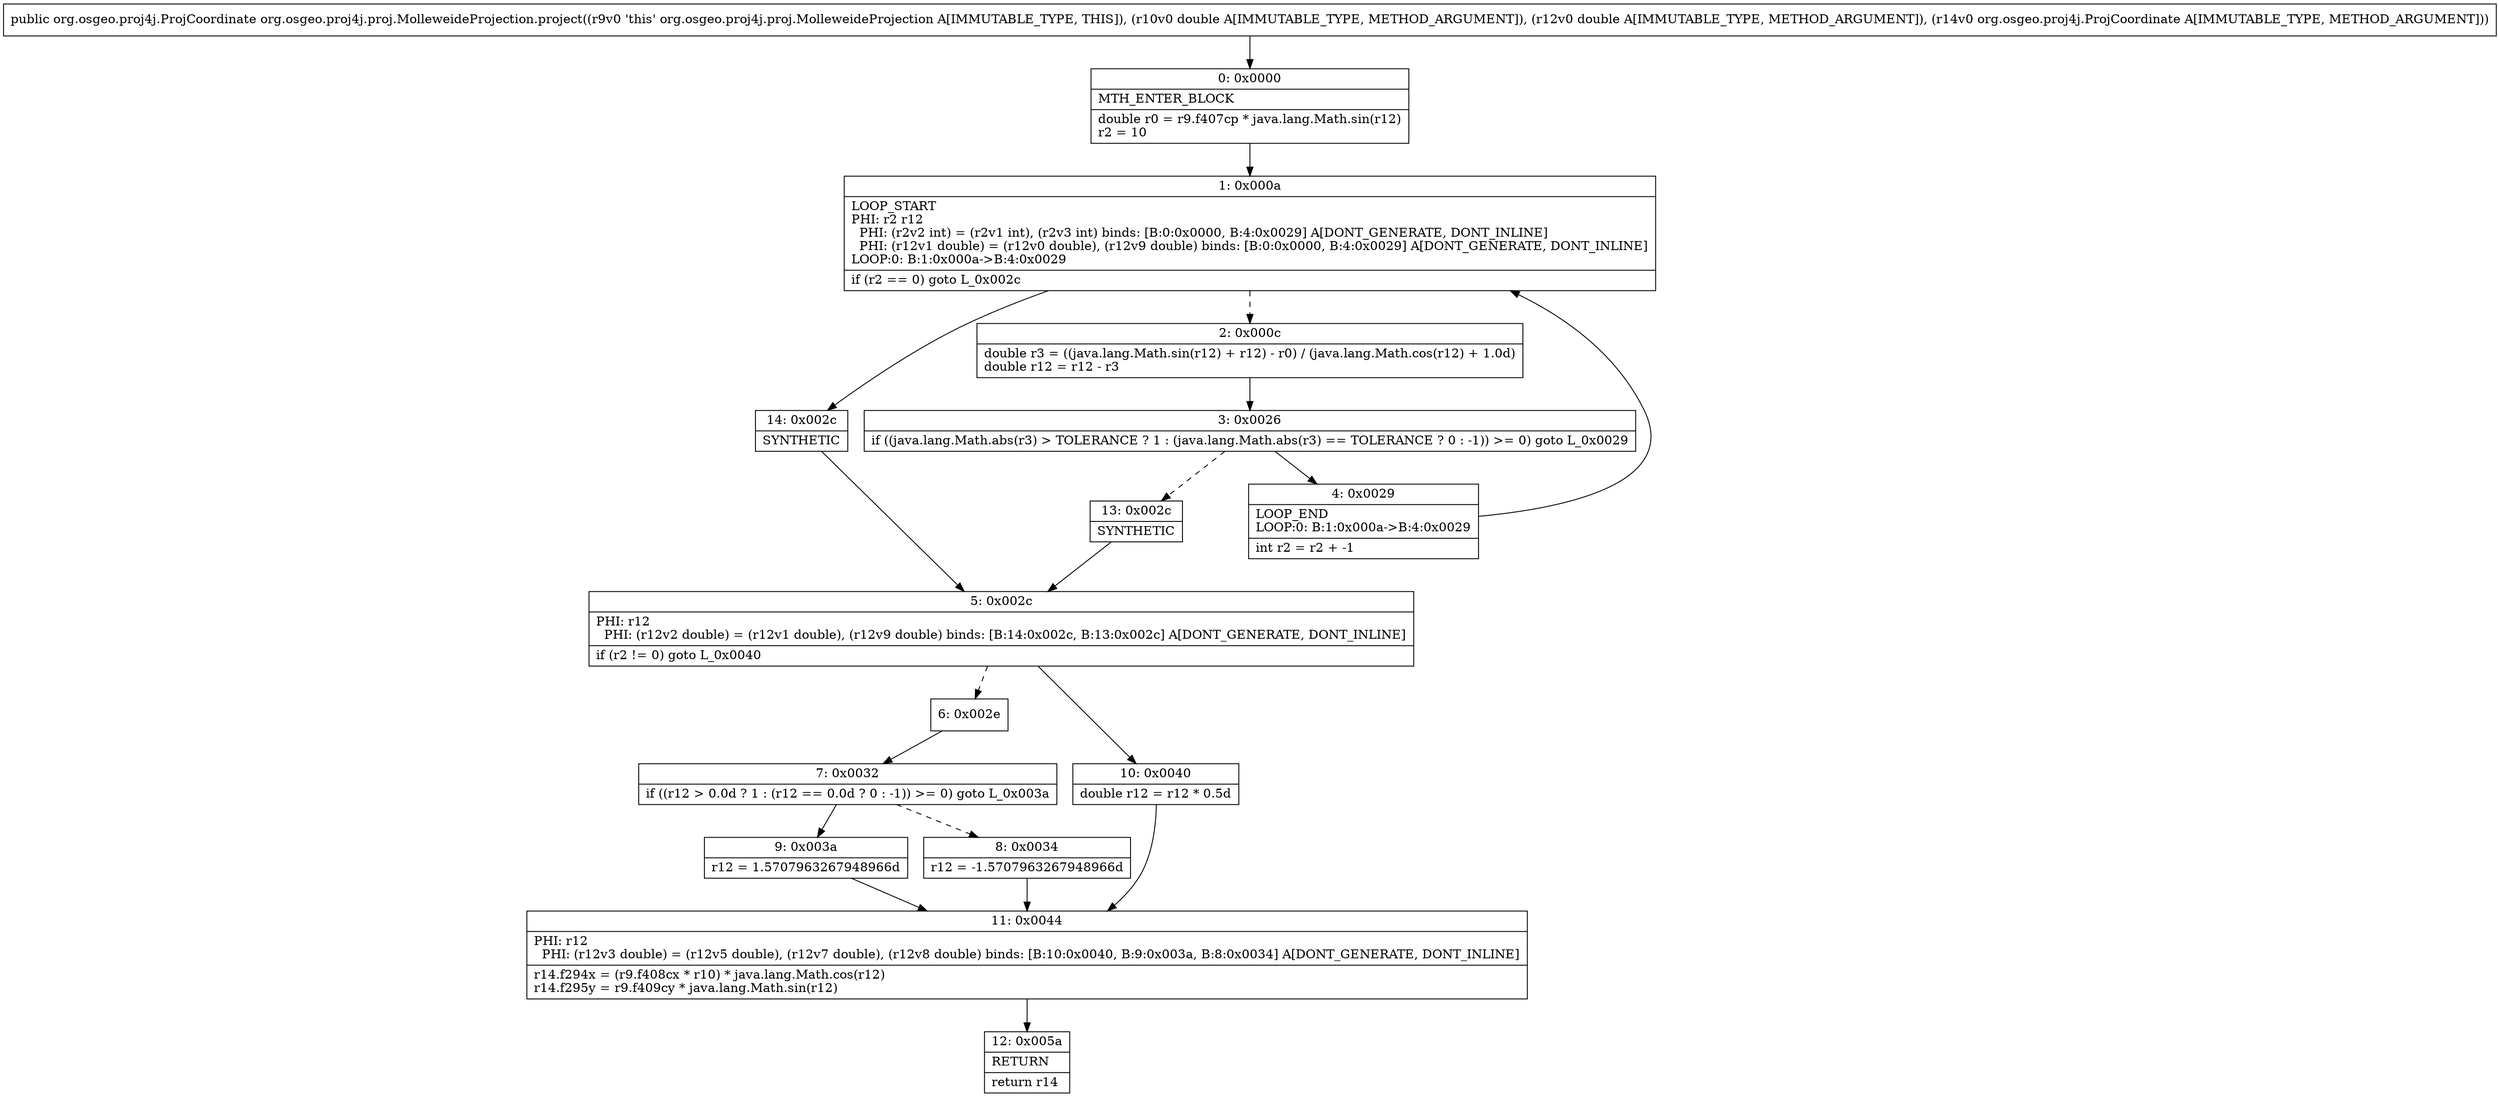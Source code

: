 digraph "CFG fororg.osgeo.proj4j.proj.MolleweideProjection.project(DDLorg\/osgeo\/proj4j\/ProjCoordinate;)Lorg\/osgeo\/proj4j\/ProjCoordinate;" {
Node_0 [shape=record,label="{0\:\ 0x0000|MTH_ENTER_BLOCK\l|double r0 = r9.f407cp * java.lang.Math.sin(r12)\lr2 = 10\l}"];
Node_1 [shape=record,label="{1\:\ 0x000a|LOOP_START\lPHI: r2 r12 \l  PHI: (r2v2 int) = (r2v1 int), (r2v3 int) binds: [B:0:0x0000, B:4:0x0029] A[DONT_GENERATE, DONT_INLINE]\l  PHI: (r12v1 double) = (r12v0 double), (r12v9 double) binds: [B:0:0x0000, B:4:0x0029] A[DONT_GENERATE, DONT_INLINE]\lLOOP:0: B:1:0x000a\-\>B:4:0x0029\l|if (r2 == 0) goto L_0x002c\l}"];
Node_2 [shape=record,label="{2\:\ 0x000c|double r3 = ((java.lang.Math.sin(r12) + r12) \- r0) \/ (java.lang.Math.cos(r12) + 1.0d)\ldouble r12 = r12 \- r3\l}"];
Node_3 [shape=record,label="{3\:\ 0x0026|if ((java.lang.Math.abs(r3) \> TOLERANCE ? 1 : (java.lang.Math.abs(r3) == TOLERANCE ? 0 : \-1)) \>= 0) goto L_0x0029\l}"];
Node_4 [shape=record,label="{4\:\ 0x0029|LOOP_END\lLOOP:0: B:1:0x000a\-\>B:4:0x0029\l|int r2 = r2 + \-1\l}"];
Node_5 [shape=record,label="{5\:\ 0x002c|PHI: r12 \l  PHI: (r12v2 double) = (r12v1 double), (r12v9 double) binds: [B:14:0x002c, B:13:0x002c] A[DONT_GENERATE, DONT_INLINE]\l|if (r2 != 0) goto L_0x0040\l}"];
Node_6 [shape=record,label="{6\:\ 0x002e}"];
Node_7 [shape=record,label="{7\:\ 0x0032|if ((r12 \> 0.0d ? 1 : (r12 == 0.0d ? 0 : \-1)) \>= 0) goto L_0x003a\l}"];
Node_8 [shape=record,label="{8\:\ 0x0034|r12 = \-1.5707963267948966d\l}"];
Node_9 [shape=record,label="{9\:\ 0x003a|r12 = 1.5707963267948966d\l}"];
Node_10 [shape=record,label="{10\:\ 0x0040|double r12 = r12 * 0.5d\l}"];
Node_11 [shape=record,label="{11\:\ 0x0044|PHI: r12 \l  PHI: (r12v3 double) = (r12v5 double), (r12v7 double), (r12v8 double) binds: [B:10:0x0040, B:9:0x003a, B:8:0x0034] A[DONT_GENERATE, DONT_INLINE]\l|r14.f294x = (r9.f408cx * r10) * java.lang.Math.cos(r12)\lr14.f295y = r9.f409cy * java.lang.Math.sin(r12)\l}"];
Node_12 [shape=record,label="{12\:\ 0x005a|RETURN\l|return r14\l}"];
Node_13 [shape=record,label="{13\:\ 0x002c|SYNTHETIC\l}"];
Node_14 [shape=record,label="{14\:\ 0x002c|SYNTHETIC\l}"];
MethodNode[shape=record,label="{public org.osgeo.proj4j.ProjCoordinate org.osgeo.proj4j.proj.MolleweideProjection.project((r9v0 'this' org.osgeo.proj4j.proj.MolleweideProjection A[IMMUTABLE_TYPE, THIS]), (r10v0 double A[IMMUTABLE_TYPE, METHOD_ARGUMENT]), (r12v0 double A[IMMUTABLE_TYPE, METHOD_ARGUMENT]), (r14v0 org.osgeo.proj4j.ProjCoordinate A[IMMUTABLE_TYPE, METHOD_ARGUMENT])) }"];
MethodNode -> Node_0;
Node_0 -> Node_1;
Node_1 -> Node_2[style=dashed];
Node_1 -> Node_14;
Node_2 -> Node_3;
Node_3 -> Node_4;
Node_3 -> Node_13[style=dashed];
Node_4 -> Node_1;
Node_5 -> Node_6[style=dashed];
Node_5 -> Node_10;
Node_6 -> Node_7;
Node_7 -> Node_8[style=dashed];
Node_7 -> Node_9;
Node_8 -> Node_11;
Node_9 -> Node_11;
Node_10 -> Node_11;
Node_11 -> Node_12;
Node_13 -> Node_5;
Node_14 -> Node_5;
}

